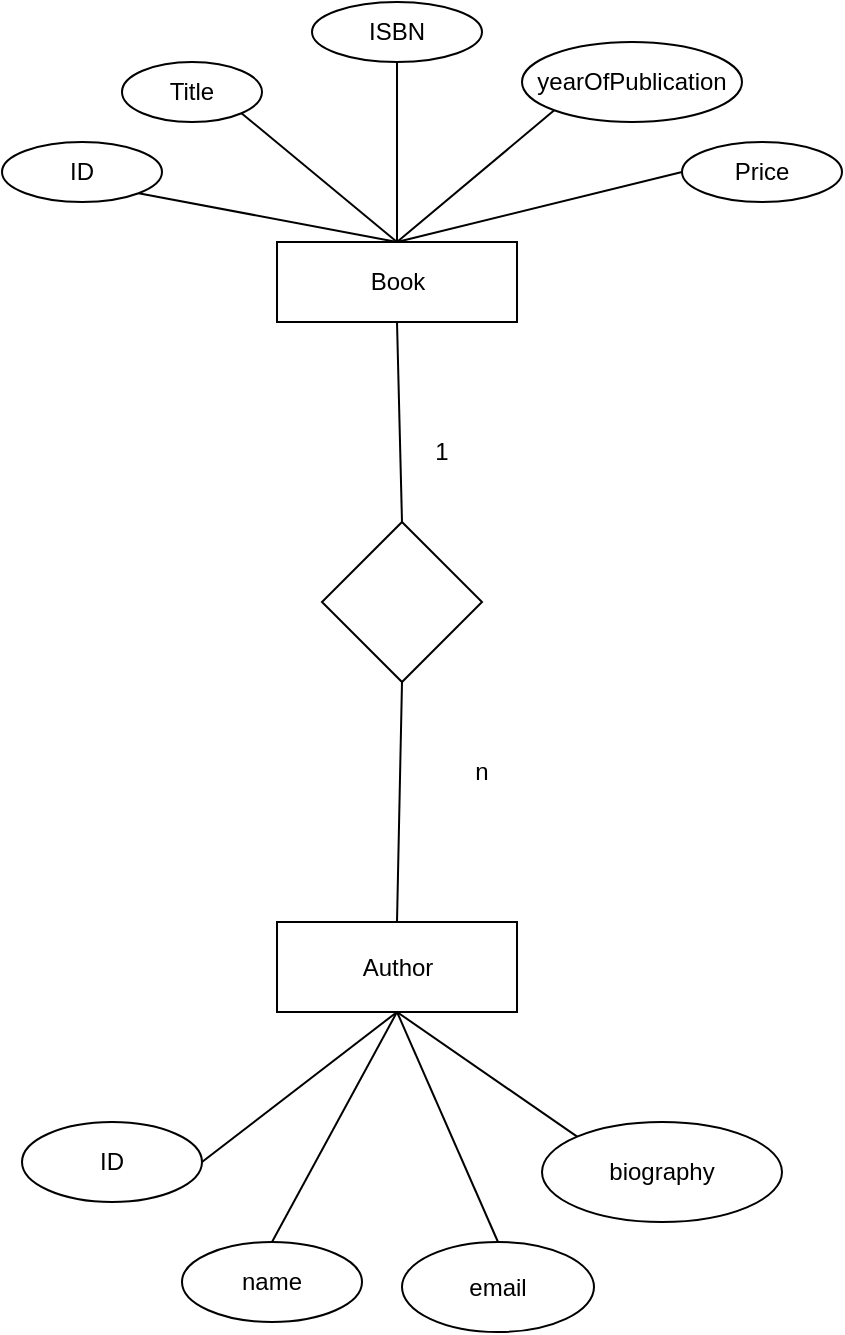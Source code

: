 <mxfile version="21.3.4" type="device">
  <diagram name="Page-1" id="bAMfnb38L768SlVYbbgq">
    <mxGraphModel dx="1242" dy="755" grid="1" gridSize="10" guides="1" tooltips="1" connect="1" arrows="1" fold="1" page="1" pageScale="1" pageWidth="827" pageHeight="1169" math="0" shadow="0">
      <root>
        <mxCell id="0" />
        <mxCell id="1" parent="0" />
        <mxCell id="TZZve2Wj5NS5FVVDZx7G-2" value="ID" style="ellipse;whiteSpace=wrap;html=1;" vertex="1" parent="1">
          <mxGeometry x="130" y="140" width="80" height="30" as="geometry" />
        </mxCell>
        <mxCell id="TZZve2Wj5NS5FVVDZx7G-3" value="Title" style="ellipse;whiteSpace=wrap;html=1;" vertex="1" parent="1">
          <mxGeometry x="190" y="100" width="70" height="30" as="geometry" />
        </mxCell>
        <mxCell id="TZZve2Wj5NS5FVVDZx7G-4" value="ISBN" style="ellipse;whiteSpace=wrap;html=1;" vertex="1" parent="1">
          <mxGeometry x="285" y="70" width="85" height="30" as="geometry" />
        </mxCell>
        <mxCell id="TZZve2Wj5NS5FVVDZx7G-5" value="yearOfPublication" style="ellipse;whiteSpace=wrap;html=1;" vertex="1" parent="1">
          <mxGeometry x="390" y="90" width="110" height="40" as="geometry" />
        </mxCell>
        <mxCell id="TZZve2Wj5NS5FVVDZx7G-6" value="Price" style="ellipse;whiteSpace=wrap;html=1;" vertex="1" parent="1">
          <mxGeometry x="470" y="140" width="80" height="30" as="geometry" />
        </mxCell>
        <mxCell id="TZZve2Wj5NS5FVVDZx7G-7" value="" style="endArrow=none;html=1;rounded=0;entryX=0;entryY=0.5;entryDx=0;entryDy=0;exitX=0.5;exitY=0;exitDx=0;exitDy=0;" edge="1" parent="1" source="TZZve2Wj5NS5FVVDZx7G-1" target="TZZve2Wj5NS5FVVDZx7G-6">
          <mxGeometry width="50" height="50" relative="1" as="geometry">
            <mxPoint x="390" y="420" as="sourcePoint" />
            <mxPoint x="440" y="370" as="targetPoint" />
          </mxGeometry>
        </mxCell>
        <mxCell id="TZZve2Wj5NS5FVVDZx7G-8" value="" style="endArrow=none;html=1;rounded=0;entryX=0;entryY=1;entryDx=0;entryDy=0;exitX=0.5;exitY=0;exitDx=0;exitDy=0;" edge="1" parent="1" source="TZZve2Wj5NS5FVVDZx7G-1" target="TZZve2Wj5NS5FVVDZx7G-5">
          <mxGeometry width="50" height="50" relative="1" as="geometry">
            <mxPoint x="390" y="420" as="sourcePoint" />
            <mxPoint x="440" y="370" as="targetPoint" />
          </mxGeometry>
        </mxCell>
        <mxCell id="TZZve2Wj5NS5FVVDZx7G-9" value="" style="endArrow=none;html=1;rounded=0;entryX=0.5;entryY=1;entryDx=0;entryDy=0;exitX=0.5;exitY=0;exitDx=0;exitDy=0;" edge="1" parent="1" source="TZZve2Wj5NS5FVVDZx7G-1" target="TZZve2Wj5NS5FVVDZx7G-4">
          <mxGeometry width="50" height="50" relative="1" as="geometry">
            <mxPoint x="390" y="420" as="sourcePoint" />
            <mxPoint x="440" y="370" as="targetPoint" />
          </mxGeometry>
        </mxCell>
        <mxCell id="TZZve2Wj5NS5FVVDZx7G-10" value="" style="endArrow=none;html=1;rounded=0;entryX=1;entryY=1;entryDx=0;entryDy=0;exitX=0.5;exitY=0;exitDx=0;exitDy=0;" edge="1" parent="1" source="TZZve2Wj5NS5FVVDZx7G-1" target="TZZve2Wj5NS5FVVDZx7G-3">
          <mxGeometry width="50" height="50" relative="1" as="geometry">
            <mxPoint x="330" y="250" as="sourcePoint" />
            <mxPoint x="440" y="370" as="targetPoint" />
          </mxGeometry>
        </mxCell>
        <mxCell id="TZZve2Wj5NS5FVVDZx7G-11" value="" style="endArrow=none;html=1;rounded=0;entryX=1;entryY=1;entryDx=0;entryDy=0;exitX=0.5;exitY=0;exitDx=0;exitDy=0;" edge="1" parent="1" source="TZZve2Wj5NS5FVVDZx7G-1" target="TZZve2Wj5NS5FVVDZx7G-2">
          <mxGeometry width="50" height="50" relative="1" as="geometry">
            <mxPoint x="390" y="420" as="sourcePoint" />
            <mxPoint x="440" y="370" as="targetPoint" />
          </mxGeometry>
        </mxCell>
        <mxCell id="TZZve2Wj5NS5FVVDZx7G-12" value="Author" style="rounded=0;whiteSpace=wrap;html=1;" vertex="1" parent="1">
          <mxGeometry x="267.5" y="530" width="120" height="45" as="geometry" />
        </mxCell>
        <mxCell id="TZZve2Wj5NS5FVVDZx7G-1" value="Book" style="rounded=0;whiteSpace=wrap;html=1;" vertex="1" parent="1">
          <mxGeometry x="267.5" y="190" width="120" height="40" as="geometry" />
        </mxCell>
        <mxCell id="TZZve2Wj5NS5FVVDZx7G-14" value="ID" style="ellipse;whiteSpace=wrap;html=1;" vertex="1" parent="1">
          <mxGeometry x="140" y="630" width="90" height="40" as="geometry" />
        </mxCell>
        <mxCell id="TZZve2Wj5NS5FVVDZx7G-15" value="name" style="ellipse;whiteSpace=wrap;html=1;" vertex="1" parent="1">
          <mxGeometry x="220" y="690" width="90" height="40" as="geometry" />
        </mxCell>
        <mxCell id="TZZve2Wj5NS5FVVDZx7G-16" value="email" style="ellipse;whiteSpace=wrap;html=1;" vertex="1" parent="1">
          <mxGeometry x="330" y="690" width="96" height="45" as="geometry" />
        </mxCell>
        <mxCell id="TZZve2Wj5NS5FVVDZx7G-17" value="biography" style="ellipse;whiteSpace=wrap;html=1;" vertex="1" parent="1">
          <mxGeometry x="400" y="630" width="120" height="50" as="geometry" />
        </mxCell>
        <mxCell id="TZZve2Wj5NS5FVVDZx7G-18" value="" style="endArrow=none;html=1;rounded=0;exitX=1;exitY=0.5;exitDx=0;exitDy=0;entryX=0.5;entryY=1;entryDx=0;entryDy=0;" edge="1" parent="1" source="TZZve2Wj5NS5FVVDZx7G-14" target="TZZve2Wj5NS5FVVDZx7G-12">
          <mxGeometry width="50" height="50" relative="1" as="geometry">
            <mxPoint x="390" y="420" as="sourcePoint" />
            <mxPoint x="440" y="370" as="targetPoint" />
          </mxGeometry>
        </mxCell>
        <mxCell id="TZZve2Wj5NS5FVVDZx7G-19" value="" style="endArrow=none;html=1;rounded=0;exitX=0.5;exitY=0;exitDx=0;exitDy=0;entryX=0.5;entryY=1;entryDx=0;entryDy=0;" edge="1" parent="1" source="TZZve2Wj5NS5FVVDZx7G-15" target="TZZve2Wj5NS5FVVDZx7G-12">
          <mxGeometry width="50" height="50" relative="1" as="geometry">
            <mxPoint x="390" y="420" as="sourcePoint" />
            <mxPoint x="440" y="370" as="targetPoint" />
          </mxGeometry>
        </mxCell>
        <mxCell id="TZZve2Wj5NS5FVVDZx7G-20" value="" style="endArrow=none;html=1;rounded=0;exitX=0.5;exitY=0;exitDx=0;exitDy=0;entryX=0.5;entryY=1;entryDx=0;entryDy=0;" edge="1" parent="1" source="TZZve2Wj5NS5FVVDZx7G-16" target="TZZve2Wj5NS5FVVDZx7G-12">
          <mxGeometry width="50" height="50" relative="1" as="geometry">
            <mxPoint x="390" y="420" as="sourcePoint" />
            <mxPoint x="440" y="370" as="targetPoint" />
          </mxGeometry>
        </mxCell>
        <mxCell id="TZZve2Wj5NS5FVVDZx7G-21" value="" style="endArrow=none;html=1;rounded=0;exitX=0;exitY=0;exitDx=0;exitDy=0;entryX=0.5;entryY=1;entryDx=0;entryDy=0;" edge="1" parent="1" source="TZZve2Wj5NS5FVVDZx7G-17" target="TZZve2Wj5NS5FVVDZx7G-12">
          <mxGeometry width="50" height="50" relative="1" as="geometry">
            <mxPoint x="390" y="420" as="sourcePoint" />
            <mxPoint x="440" y="370" as="targetPoint" />
          </mxGeometry>
        </mxCell>
        <mxCell id="TZZve2Wj5NS5FVVDZx7G-22" value="" style="rhombus;whiteSpace=wrap;html=1;" vertex="1" parent="1">
          <mxGeometry x="290" y="330" width="80" height="80" as="geometry" />
        </mxCell>
        <mxCell id="TZZve2Wj5NS5FVVDZx7G-23" value="" style="endArrow=none;html=1;rounded=0;exitX=0.5;exitY=0;exitDx=0;exitDy=0;entryX=0.5;entryY=1;entryDx=0;entryDy=0;" edge="1" parent="1" source="TZZve2Wj5NS5FVVDZx7G-12" target="TZZve2Wj5NS5FVVDZx7G-22">
          <mxGeometry width="50" height="50" relative="1" as="geometry">
            <mxPoint x="390" y="420" as="sourcePoint" />
            <mxPoint x="440" y="370" as="targetPoint" />
          </mxGeometry>
        </mxCell>
        <mxCell id="TZZve2Wj5NS5FVVDZx7G-24" value="" style="endArrow=none;html=1;rounded=0;entryX=0.5;entryY=1;entryDx=0;entryDy=0;exitX=0.5;exitY=0;exitDx=0;exitDy=0;" edge="1" parent="1" source="TZZve2Wj5NS5FVVDZx7G-22" target="TZZve2Wj5NS5FVVDZx7G-1">
          <mxGeometry width="50" height="50" relative="1" as="geometry">
            <mxPoint x="390" y="420" as="sourcePoint" />
            <mxPoint x="440" y="370" as="targetPoint" />
          </mxGeometry>
        </mxCell>
        <mxCell id="TZZve2Wj5NS5FVVDZx7G-25" value="1" style="text;html=1;strokeColor=none;fillColor=none;align=center;verticalAlign=middle;whiteSpace=wrap;rounded=0;" vertex="1" parent="1">
          <mxGeometry x="320" y="280" width="60" height="30" as="geometry" />
        </mxCell>
        <mxCell id="TZZve2Wj5NS5FVVDZx7G-26" value="n" style="text;html=1;strokeColor=none;fillColor=none;align=center;verticalAlign=middle;whiteSpace=wrap;rounded=0;" vertex="1" parent="1">
          <mxGeometry x="340" y="440" width="60" height="30" as="geometry" />
        </mxCell>
      </root>
    </mxGraphModel>
  </diagram>
</mxfile>
